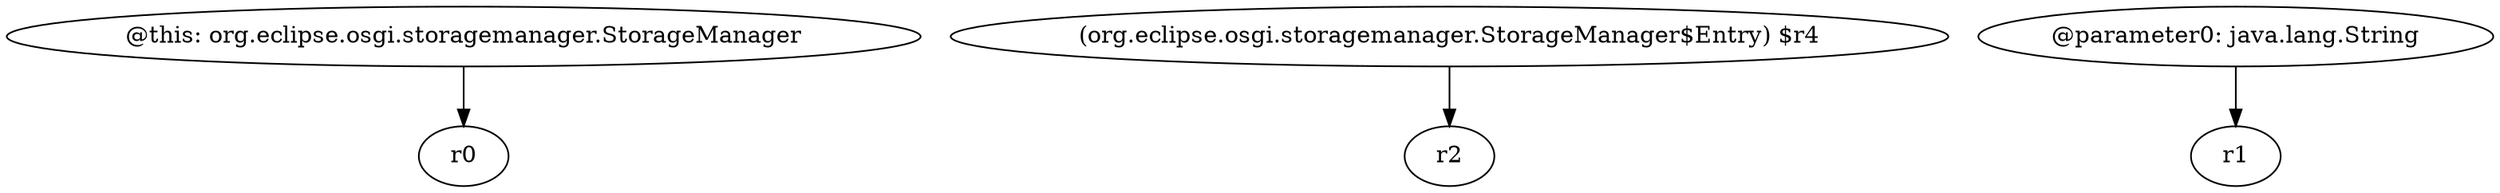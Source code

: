 digraph g {
0[label="@this: org.eclipse.osgi.storagemanager.StorageManager"]
1[label="r0"]
0->1[label=""]
2[label="(org.eclipse.osgi.storagemanager.StorageManager$Entry) $r4"]
3[label="r2"]
2->3[label=""]
4[label="@parameter0: java.lang.String"]
5[label="r1"]
4->5[label=""]
}